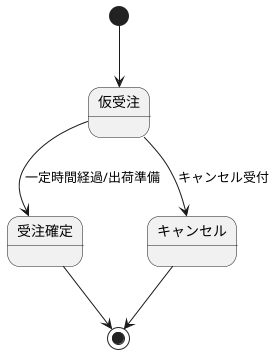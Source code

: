 @startuml

[*] --> 仮受注

仮受注 --> 受注確定 : 一定時間経過/出荷準備
仮受注 --> キャンセル : キャンセル受付

受注確定 --> [*]
キャンセル --> [*]

@enduml
